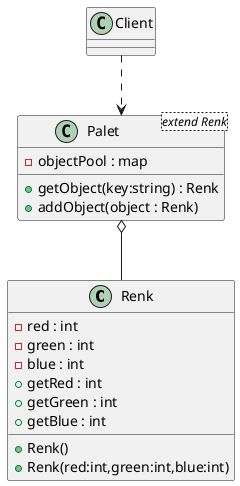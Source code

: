 @startuml
class Renk{
- red : int
- green : int
- blue : int
+ Renk()
+ Renk(red:int,green:int,blue:int)
+getRed : int
+getGreen : int
+getBlue : int
}
class Palet <extend Renk>{
-objectPool : map
+getObject(key:string) : Renk
+addObject(object : Renk)
}
class Client{
}

Palet o-- Renk
Client ..> Palet


@enduml